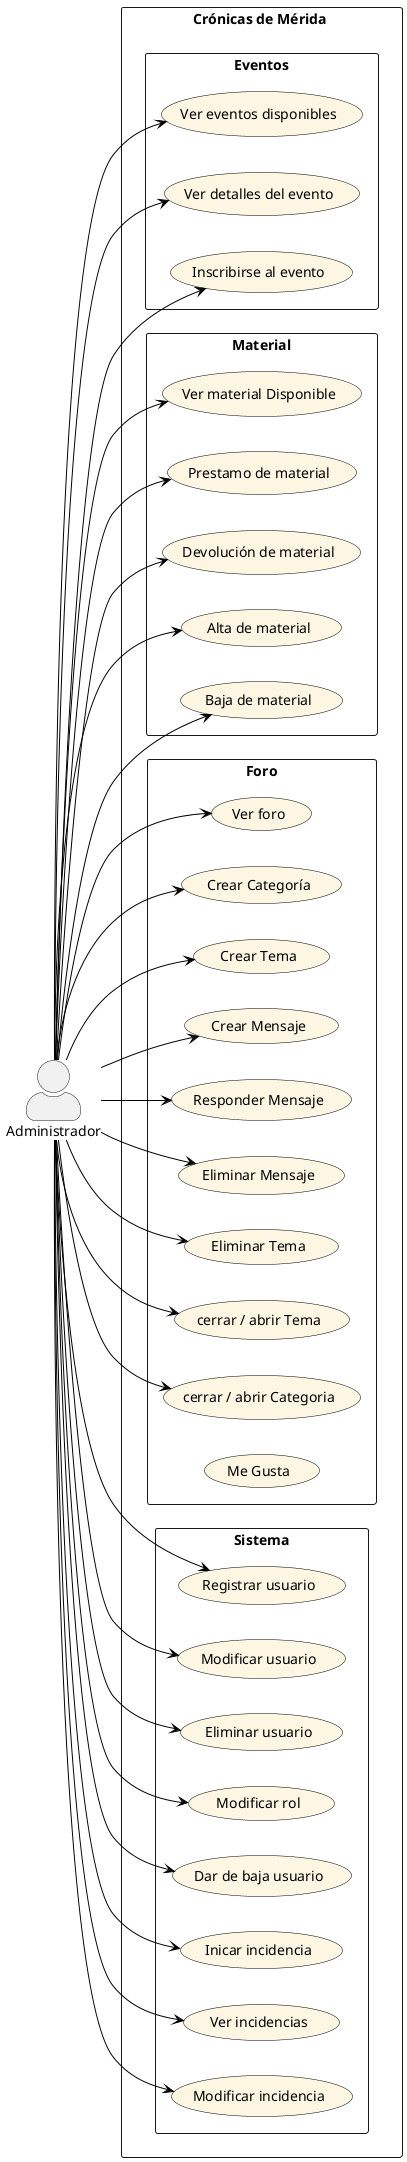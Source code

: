 @startuml

left to right direction
skinparam packageStyle rectangle
skinparam actorStyle awesome
skinparam usecase {
  BackgroundColor #FDF6E3
  BorderColor black
  ArrowColor black
}


actor Administrador



rectangle "Crónicas de Mérida " {
     
     package "Eventos" { 
        usecase UC1 as "Ver eventos disponibles"
        usecase UC2 as "Ver detalles del evento"
        usecase UC3 as "Inscribirse al evento"
        }
     
     package "Material"{
        usecase UC4 as "Ver material Disponible"
        usecase UC5 as "Prestamo de material"
        usecase UC6 as "Devolución de material"
        usecase UC7 as "Alta de material"
        usecase UC8 as "Baja de material"
     }

     package "Foro" {
        usecase UC9 as "Ver foro"
        usecase UC10 as "Crear Categoría"
        usecase UC11 as "Crear Tema"
        usecase UC12 as "Crear Mensaje"
        usecase UC13 as "Responder Mensaje"
        usecase UC14 as "Eliminar Mensaje"
        usecase UC15 as "Eliminar Tema"
        usecase UC16 as "cerrar / abrir Tema"
        usecase UC17 as "cerrar / abrir Categoria"
        usecase UC26 as "Me Gusta"
        }

        package "Sistema" {
        usecase UC18 as "Registrar usuario"
        usecase UC19 as "Modificar usuario"
        usecase UC20 as "Eliminar usuario"
        usecase UC21 as "Modificar rol"
        usecase UC22 as "Dar de baja usuario"
        usecase UC23 as "Inicar incidencia"
        usecase UC24 as "Ver incidencias"
        usecase UC25 as "Modificar incidencia"
}

    Administrador --> UC1
    Administrador --> UC2
    Administrador --> UC3
    Administrador --> UC4
    Administrador --> UC5
    Administrador --> UC6
    Administrador --> UC7
      Administrador --> UC8
      Administrador --> UC9
      Administrador --> UC10
      Administrador --> UC11
      Administrador --> UC12
      Administrador --> UC13
      Administrador --> UC14
      Administrador --> UC15
      Administrador --> UC16
      Administrador --> UC17
      Administrador --> UC18
      Administrador --> UC19
      Administrador --> UC20
      Administrador --> UC21
      Administrador --> UC22
      Administrador --> UC23
      Administrador --> UC24
      Administrador --> UC25

@enduml